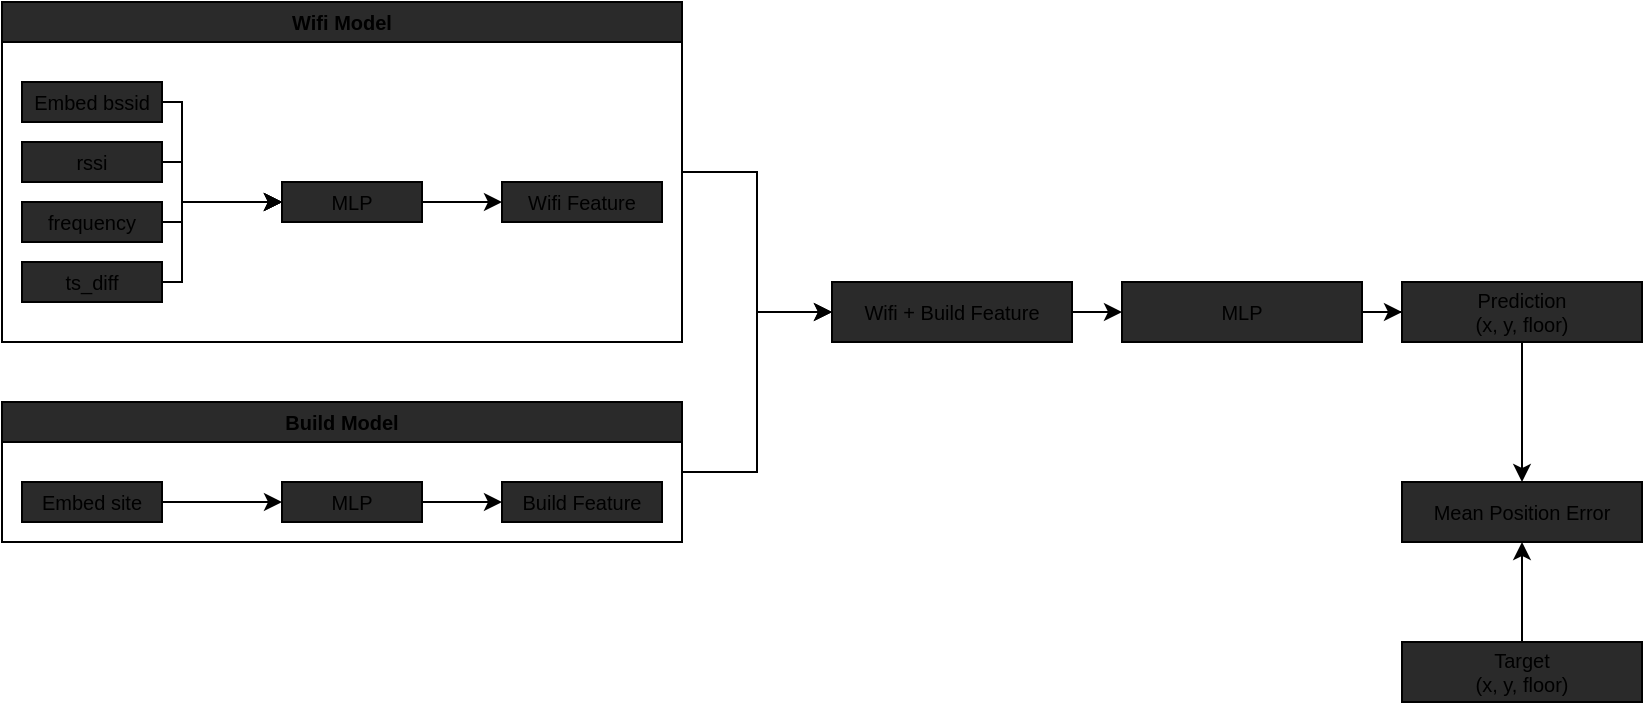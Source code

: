 <mxfile version="14.5.6" type="embed">
    <diagram id="gxzRq6at80ZL4CfHRlpc" name="v001">
        <mxGraphModel dx="1714" dy="824" grid="1" gridSize="10" guides="1" tooltips="1" connect="1" arrows="1" fold="1" page="1" pageScale="1" pageWidth="1169" pageHeight="827" math="0" shadow="0">
            <root>
                <mxCell id="0"/>
                <mxCell id="1" parent="0"/>
                <mxCell id="65" style="edgeStyle=orthogonalEdgeStyle;rounded=0;orthogonalLoop=1;jettySize=auto;html=1;entryX=0;entryY=0.5;entryDx=0;entryDy=0;fontSize=10;" edge="1" parent="1" source="23" target="45">
                    <mxGeometry relative="1" as="geometry"/>
                </mxCell>
                <mxCell id="23" value="Wifi Model" style="swimlane;fillColor=#2a2a2a;gradientColor=none;align=center;fontSize=10;startSize=20;" vertex="1" parent="1">
                    <mxGeometry x="40" y="40" width="340" height="170" as="geometry">
                        <mxRectangle x="230" y="110" width="90" height="23" as="alternateBounds"/>
                    </mxGeometry>
                </mxCell>
                <mxCell id="30" style="edgeStyle=orthogonalEdgeStyle;rounded=0;orthogonalLoop=1;jettySize=auto;html=1;exitX=1;exitY=0.5;exitDx=0;exitDy=0;entryX=0;entryY=0.5;entryDx=0;entryDy=0;fontSize=10;" edge="1" parent="23" source="24" target="29">
                    <mxGeometry relative="1" as="geometry">
                        <Array as="points">
                            <mxPoint x="90" y="50"/>
                            <mxPoint x="90" y="100"/>
                        </Array>
                    </mxGeometry>
                </mxCell>
                <mxCell id="24" value="Embed bssid" style="rounded=0;whiteSpace=wrap;html=1;fillColor=#2a2a2a;gradientColor=none;fontSize=10;align=center;" vertex="1" parent="23">
                    <mxGeometry x="10" y="40" width="70" height="20" as="geometry"/>
                </mxCell>
                <mxCell id="32" style="edgeStyle=orthogonalEdgeStyle;rounded=0;orthogonalLoop=1;jettySize=auto;html=1;exitX=1;exitY=0.5;exitDx=0;exitDy=0;entryX=0;entryY=0.5;entryDx=0;entryDy=0;fontSize=10;" edge="1" parent="23" source="25" target="29">
                    <mxGeometry relative="1" as="geometry">
                        <Array as="points">
                            <mxPoint x="90" y="80"/>
                            <mxPoint x="90" y="100"/>
                        </Array>
                    </mxGeometry>
                </mxCell>
                <mxCell id="25" value="rssi" style="rounded=0;whiteSpace=wrap;html=1;fillColor=#2a2a2a;gradientColor=none;fontSize=10;align=center;" vertex="1" parent="23">
                    <mxGeometry x="10" y="70" width="70" height="20" as="geometry"/>
                </mxCell>
                <mxCell id="27" value="frequency" style="rounded=0;whiteSpace=wrap;html=1;fillColor=#2a2a2a;gradientColor=none;fontSize=10;align=center;" vertex="1" parent="23">
                    <mxGeometry x="10" y="100" width="70" height="20" as="geometry"/>
                </mxCell>
                <mxCell id="34" style="edgeStyle=orthogonalEdgeStyle;rounded=0;orthogonalLoop=1;jettySize=auto;html=1;exitX=1;exitY=0.5;exitDx=0;exitDy=0;entryX=0;entryY=0.5;entryDx=0;entryDy=0;fontSize=10;" edge="1" parent="23" source="28" target="29">
                    <mxGeometry relative="1" as="geometry">
                        <Array as="points">
                            <mxPoint x="90" y="140"/>
                            <mxPoint x="90" y="100"/>
                        </Array>
                    </mxGeometry>
                </mxCell>
                <mxCell id="28" value="ts_diff" style="rounded=0;whiteSpace=wrap;html=1;fillColor=#2a2a2a;gradientColor=none;fontSize=10;align=center;" vertex="1" parent="23">
                    <mxGeometry x="10" y="130" width="70" height="20" as="geometry"/>
                </mxCell>
                <mxCell id="63" style="edgeStyle=orthogonalEdgeStyle;rounded=0;orthogonalLoop=1;jettySize=auto;html=1;exitX=1;exitY=0.5;exitDx=0;exitDy=0;entryX=0;entryY=0.5;entryDx=0;entryDy=0;fontSize=10;" edge="1" parent="23" source="29" target="61">
                    <mxGeometry relative="1" as="geometry"/>
                </mxCell>
                <mxCell id="29" value="MLP" style="rounded=0;whiteSpace=wrap;html=1;fillColor=#2a2a2a;gradientColor=none;fontSize=10;align=center;" vertex="1" parent="23">
                    <mxGeometry x="140" y="90" width="70" height="20" as="geometry"/>
                </mxCell>
                <mxCell id="33" style="edgeStyle=orthogonalEdgeStyle;rounded=0;orthogonalLoop=1;jettySize=auto;html=1;exitX=1;exitY=0.5;exitDx=0;exitDy=0;fontSize=10;entryX=0;entryY=0.5;entryDx=0;entryDy=0;" edge="1" parent="23" source="27" target="29">
                    <mxGeometry relative="1" as="geometry">
                        <mxPoint x="130" y="100" as="targetPoint"/>
                        <Array as="points">
                            <mxPoint x="90" y="110"/>
                            <mxPoint x="90" y="100"/>
                        </Array>
                    </mxGeometry>
                </mxCell>
                <mxCell id="61" value="Wifi Feature" style="rounded=0;whiteSpace=wrap;html=1;fillColor=#2a2a2a;gradientColor=none;fontSize=10;align=center;" vertex="1" parent="23">
                    <mxGeometry x="250" y="90" width="80" height="20" as="geometry"/>
                </mxCell>
                <mxCell id="66" style="edgeStyle=orthogonalEdgeStyle;rounded=0;orthogonalLoop=1;jettySize=auto;html=1;entryX=0;entryY=0.5;entryDx=0;entryDy=0;fontSize=10;" edge="1" parent="1" source="35" target="45">
                    <mxGeometry relative="1" as="geometry"/>
                </mxCell>
                <mxCell id="35" value="Build Model" style="swimlane;fillColor=#2a2a2a;gradientColor=none;align=center;fontSize=10;startSize=20;" vertex="1" parent="1">
                    <mxGeometry x="40" y="240" width="340" height="70" as="geometry">
                        <mxRectangle x="230" y="110" width="90" height="23" as="alternateBounds"/>
                    </mxGeometry>
                </mxCell>
                <mxCell id="54" style="edgeStyle=orthogonalEdgeStyle;rounded=0;orthogonalLoop=1;jettySize=auto;html=1;exitX=1;exitY=0.5;exitDx=0;exitDy=0;entryX=0;entryY=0.5;entryDx=0;entryDy=0;fontSize=10;" edge="1" parent="35" source="43" target="53">
                    <mxGeometry relative="1" as="geometry"/>
                </mxCell>
                <mxCell id="43" value="Embed site" style="rounded=0;whiteSpace=wrap;html=1;fillColor=#2a2a2a;gradientColor=none;fontSize=10;align=center;" vertex="1" parent="35">
                    <mxGeometry x="10" y="40" width="70" height="20" as="geometry"/>
                </mxCell>
                <mxCell id="64" style="edgeStyle=orthogonalEdgeStyle;rounded=0;orthogonalLoop=1;jettySize=auto;html=1;exitX=1;exitY=0.5;exitDx=0;exitDy=0;entryX=0;entryY=0.5;entryDx=0;entryDy=0;fontSize=10;" edge="1" parent="35" source="53" target="62">
                    <mxGeometry relative="1" as="geometry"/>
                </mxCell>
                <mxCell id="53" value="MLP" style="rounded=0;whiteSpace=wrap;html=1;fillColor=#2a2a2a;gradientColor=none;fontSize=10;align=center;" vertex="1" parent="35">
                    <mxGeometry x="140" y="40" width="70" height="20" as="geometry"/>
                </mxCell>
                <mxCell id="62" value="Build Feature" style="rounded=0;whiteSpace=wrap;html=1;fillColor=#2a2a2a;gradientColor=none;fontSize=10;align=center;" vertex="1" parent="35">
                    <mxGeometry x="250" y="40" width="80" height="20" as="geometry"/>
                </mxCell>
                <mxCell id="74" style="edgeStyle=orthogonalEdgeStyle;rounded=0;orthogonalLoop=1;jettySize=auto;html=1;entryX=0;entryY=0.5;entryDx=0;entryDy=0;fontSize=10;" edge="1" parent="1" source="45" target="67">
                    <mxGeometry relative="1" as="geometry"/>
                </mxCell>
                <mxCell id="45" value="Wifi + Build Feature" style="rounded=0;whiteSpace=wrap;html=1;fillColor=#2a2a2a;gradientColor=none;fontSize=10;align=center;" vertex="1" parent="1">
                    <mxGeometry x="455" y="180" width="120" height="30" as="geometry"/>
                </mxCell>
                <mxCell id="73" style="edgeStyle=orthogonalEdgeStyle;rounded=0;orthogonalLoop=1;jettySize=auto;html=1;entryX=0;entryY=0.5;entryDx=0;entryDy=0;fontSize=10;" edge="1" parent="1" source="67" target="68">
                    <mxGeometry relative="1" as="geometry"/>
                </mxCell>
                <mxCell id="67" value="MLP" style="rounded=0;whiteSpace=wrap;html=1;fillColor=#2a2a2a;gradientColor=none;fontSize=10;align=center;" vertex="1" parent="1">
                    <mxGeometry x="600" y="180" width="120" height="30" as="geometry"/>
                </mxCell>
                <mxCell id="72" style="edgeStyle=orthogonalEdgeStyle;rounded=0;orthogonalLoop=1;jettySize=auto;html=1;entryX=0.5;entryY=0;entryDx=0;entryDy=0;fontSize=10;" edge="1" parent="1" source="68" target="69">
                    <mxGeometry relative="1" as="geometry"/>
                </mxCell>
                <mxCell id="68" value="Prediction&lt;br&gt;(x, y, floor)" style="rounded=0;whiteSpace=wrap;html=1;fillColor=#2a2a2a;gradientColor=none;fontSize=10;align=center;" vertex="1" parent="1">
                    <mxGeometry x="740" y="180" width="120" height="30" as="geometry"/>
                </mxCell>
                <mxCell id="69" value="Mean Position Error" style="rounded=0;whiteSpace=wrap;html=1;fillColor=#2a2a2a;gradientColor=none;fontSize=10;align=center;" vertex="1" parent="1">
                    <mxGeometry x="740" y="280" width="120" height="30" as="geometry"/>
                </mxCell>
                <mxCell id="71" style="edgeStyle=orthogonalEdgeStyle;rounded=0;orthogonalLoop=1;jettySize=auto;html=1;entryX=0.5;entryY=1;entryDx=0;entryDy=0;fontSize=10;" edge="1" parent="1" source="70" target="69">
                    <mxGeometry relative="1" as="geometry"/>
                </mxCell>
                <mxCell id="70" value="Target&lt;br&gt;(x, y, floor)" style="rounded=0;whiteSpace=wrap;html=1;fillColor=#2a2a2a;gradientColor=none;fontSize=10;align=center;" vertex="1" parent="1">
                    <mxGeometry x="740" y="360" width="120" height="30" as="geometry"/>
                </mxCell>
            </root>
        </mxGraphModel>
    </diagram>
</mxfile>
